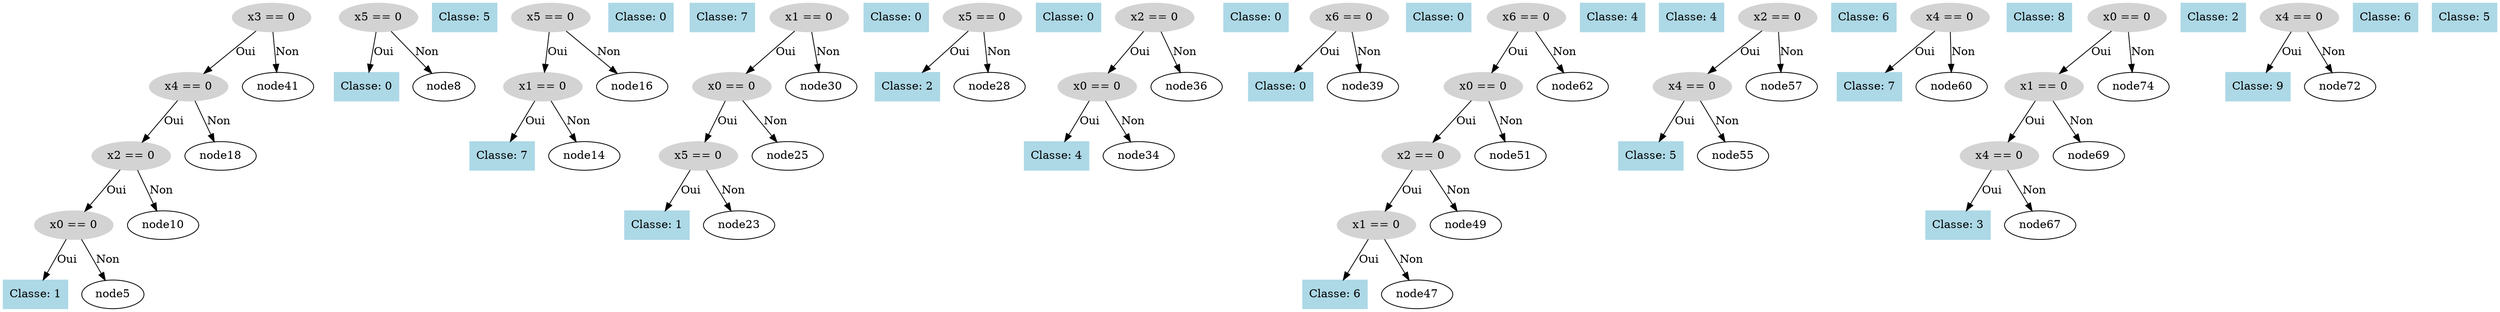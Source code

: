 digraph DecisionTree {
  node0 [label="x3 == 0", shape=ellipse, style=filled, color=lightgray];
  node0 -> node1 [label="Oui"];
  node1 [label="x4 == 0", shape=ellipse, style=filled, color=lightgray];
  node1 -> node2 [label="Oui"];
  node2 [label="x2 == 0", shape=ellipse, style=filled, color=lightgray];
  node2 -> node3 [label="Oui"];
  node3 [label="x0 == 0", shape=ellipse, style=filled, color=lightgray];
  node3 -> node4 [label="Oui"];
  node4 [label="Classe: 1", shape=box, style=filled, color=lightblue];
  node3 -> node5 [label="Non"];
  node6 [label="x5 == 0", shape=ellipse, style=filled, color=lightgray];
  node6 -> node7 [label="Oui"];
  node7 [label="Classe: 0", shape=box, style=filled, color=lightblue];
  node6 -> node8 [label="Non"];
  node9 [label="Classe: 5", shape=box, style=filled, color=lightblue];
  node2 -> node10 [label="Non"];
  node11 [label="x5 == 0", shape=ellipse, style=filled, color=lightgray];
  node11 -> node12 [label="Oui"];
  node12 [label="x1 == 0", shape=ellipse, style=filled, color=lightgray];
  node12 -> node13 [label="Oui"];
  node13 [label="Classe: 7", shape=box, style=filled, color=lightblue];
  node12 -> node14 [label="Non"];
  node15 [label="Classe: 0", shape=box, style=filled, color=lightblue];
  node11 -> node16 [label="Non"];
  node17 [label="Classe: 7", shape=box, style=filled, color=lightblue];
  node1 -> node18 [label="Non"];
  node19 [label="x1 == 0", shape=ellipse, style=filled, color=lightgray];
  node19 -> node20 [label="Oui"];
  node20 [label="x0 == 0", shape=ellipse, style=filled, color=lightgray];
  node20 -> node21 [label="Oui"];
  node21 [label="x5 == 0", shape=ellipse, style=filled, color=lightgray];
  node21 -> node22 [label="Oui"];
  node22 [label="Classe: 1", shape=box, style=filled, color=lightblue];
  node21 -> node23 [label="Non"];
  node24 [label="Classe: 0", shape=box, style=filled, color=lightblue];
  node20 -> node25 [label="Non"];
  node26 [label="x5 == 0", shape=ellipse, style=filled, color=lightgray];
  node26 -> node27 [label="Oui"];
  node27 [label="Classe: 2", shape=box, style=filled, color=lightblue];
  node26 -> node28 [label="Non"];
  node29 [label="Classe: 0", shape=box, style=filled, color=lightblue];
  node19 -> node30 [label="Non"];
  node31 [label="x2 == 0", shape=ellipse, style=filled, color=lightgray];
  node31 -> node32 [label="Oui"];
  node32 [label="x0 == 0", shape=ellipse, style=filled, color=lightgray];
  node32 -> node33 [label="Oui"];
  node33 [label="Classe: 4", shape=box, style=filled, color=lightblue];
  node32 -> node34 [label="Non"];
  node35 [label="Classe: 0", shape=box, style=filled, color=lightblue];
  node31 -> node36 [label="Non"];
  node37 [label="x6 == 0", shape=ellipse, style=filled, color=lightgray];
  node37 -> node38 [label="Oui"];
  node38 [label="Classe: 0", shape=box, style=filled, color=lightblue];
  node37 -> node39 [label="Non"];
  node40 [label="Classe: 0", shape=box, style=filled, color=lightblue];
  node0 -> node41 [label="Non"];
  node42 [label="x6 == 0", shape=ellipse, style=filled, color=lightgray];
  node42 -> node43 [label="Oui"];
  node43 [label="x0 == 0", shape=ellipse, style=filled, color=lightgray];
  node43 -> node44 [label="Oui"];
  node44 [label="x2 == 0", shape=ellipse, style=filled, color=lightgray];
  node44 -> node45 [label="Oui"];
  node45 [label="x1 == 0", shape=ellipse, style=filled, color=lightgray];
  node45 -> node46 [label="Oui"];
  node46 [label="Classe: 6", shape=box, style=filled, color=lightblue];
  node45 -> node47 [label="Non"];
  node48 [label="Classe: 4", shape=box, style=filled, color=lightblue];
  node44 -> node49 [label="Non"];
  node50 [label="Classe: 4", shape=box, style=filled, color=lightblue];
  node43 -> node51 [label="Non"];
  node52 [label="x2 == 0", shape=ellipse, style=filled, color=lightgray];
  node52 -> node53 [label="Oui"];
  node53 [label="x4 == 0", shape=ellipse, style=filled, color=lightgray];
  node53 -> node54 [label="Oui"];
  node54 [label="Classe: 5", shape=box, style=filled, color=lightblue];
  node53 -> node55 [label="Non"];
  node56 [label="Classe: 6", shape=box, style=filled, color=lightblue];
  node52 -> node57 [label="Non"];
  node58 [label="x4 == 0", shape=ellipse, style=filled, color=lightgray];
  node58 -> node59 [label="Oui"];
  node59 [label="Classe: 7", shape=box, style=filled, color=lightblue];
  node58 -> node60 [label="Non"];
  node61 [label="Classe: 8", shape=box, style=filled, color=lightblue];
  node42 -> node62 [label="Non"];
  node63 [label="x0 == 0", shape=ellipse, style=filled, color=lightgray];
  node63 -> node64 [label="Oui"];
  node64 [label="x1 == 0", shape=ellipse, style=filled, color=lightgray];
  node64 -> node65 [label="Oui"];
  node65 [label="x4 == 0", shape=ellipse, style=filled, color=lightgray];
  node65 -> node66 [label="Oui"];
  node66 [label="Classe: 3", shape=box, style=filled, color=lightblue];
  node65 -> node67 [label="Non"];
  node68 [label="Classe: 2", shape=box, style=filled, color=lightblue];
  node64 -> node69 [label="Non"];
  node70 [label="x4 == 0", shape=ellipse, style=filled, color=lightgray];
  node70 -> node71 [label="Oui"];
  node71 [label="Classe: 9", shape=box, style=filled, color=lightblue];
  node70 -> node72 [label="Non"];
  node73 [label="Classe: 6", shape=box, style=filled, color=lightblue];
  node63 -> node74 [label="Non"];
  node75 [label="Classe: 5", shape=box, style=filled, color=lightblue];
}
